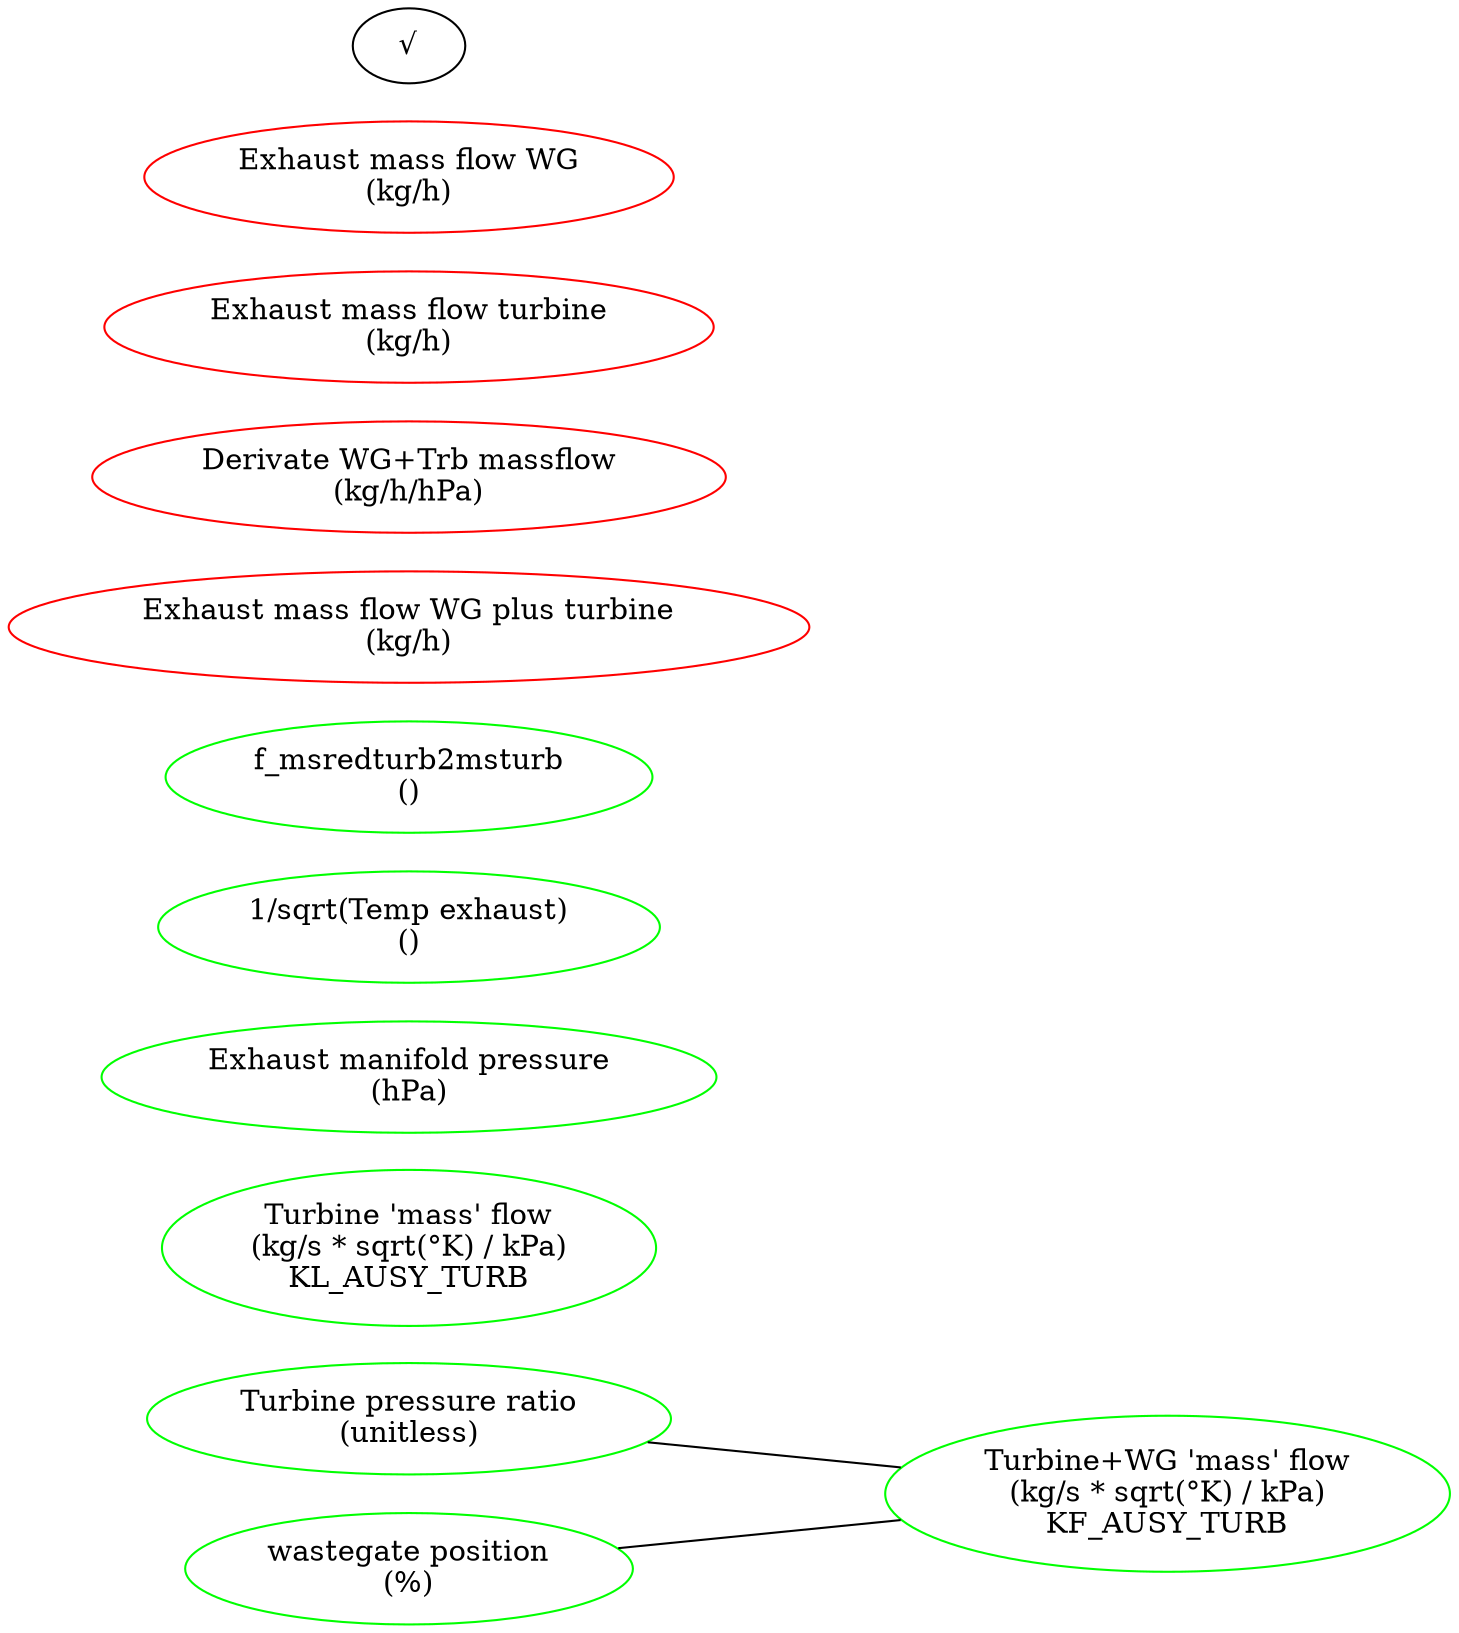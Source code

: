 graph "mwg" {
    graph ["rankdir" = "LR"]

    // Maps
    "KF_AUSY_TURB" [label="Turbine+WG 'mass' flow\n(kg/s * sqrt(°K) / kPa)\nKF_AUSY_TURB",color="green"]
    "KL_AUSY_TURB" [label="Turbine 'mass' flow\n(kg/s * sqrt(°K) / kPa)\nKL_AUSY_TURB",color="green"]

    // Inputs
    Prat_turb [label="Turbine pressure ratio\n(unitless)", color="green"]
    wgpos [label="wastegate position\n(%)", color="green"]
    pak [label="Exhaust manifold pressure\n(hPa)", color="green"]
    KL_TABG2TABG_WZINV [label="1/sqrt(Temp exhaust)\n()", color="green"]
    f_msredturb2msturb [label="f_msredturb2msturb\n()", color="green"]

    // Outputs
    "Msturb" [label="Exhaust mass flow WG plus turbine\n(kg/h)\n",color="red"]
    "Msturb_diff" [label="Derivate WG+Trb massflow\n(kg/h/hPa)\n",color="red"]
    "Msturbine" [label="Exhaust mass flow turbine\n(kg/h)\n",color="red"]
    "Mswg" [label="Exhaust mass flow WG\n(kg/h)\n",color="red"]


    "sqrt" [label="√"]


    Prat_turb -- KF_AUSY_TURB
    wgpos -- KF_AUSY_TURB



}